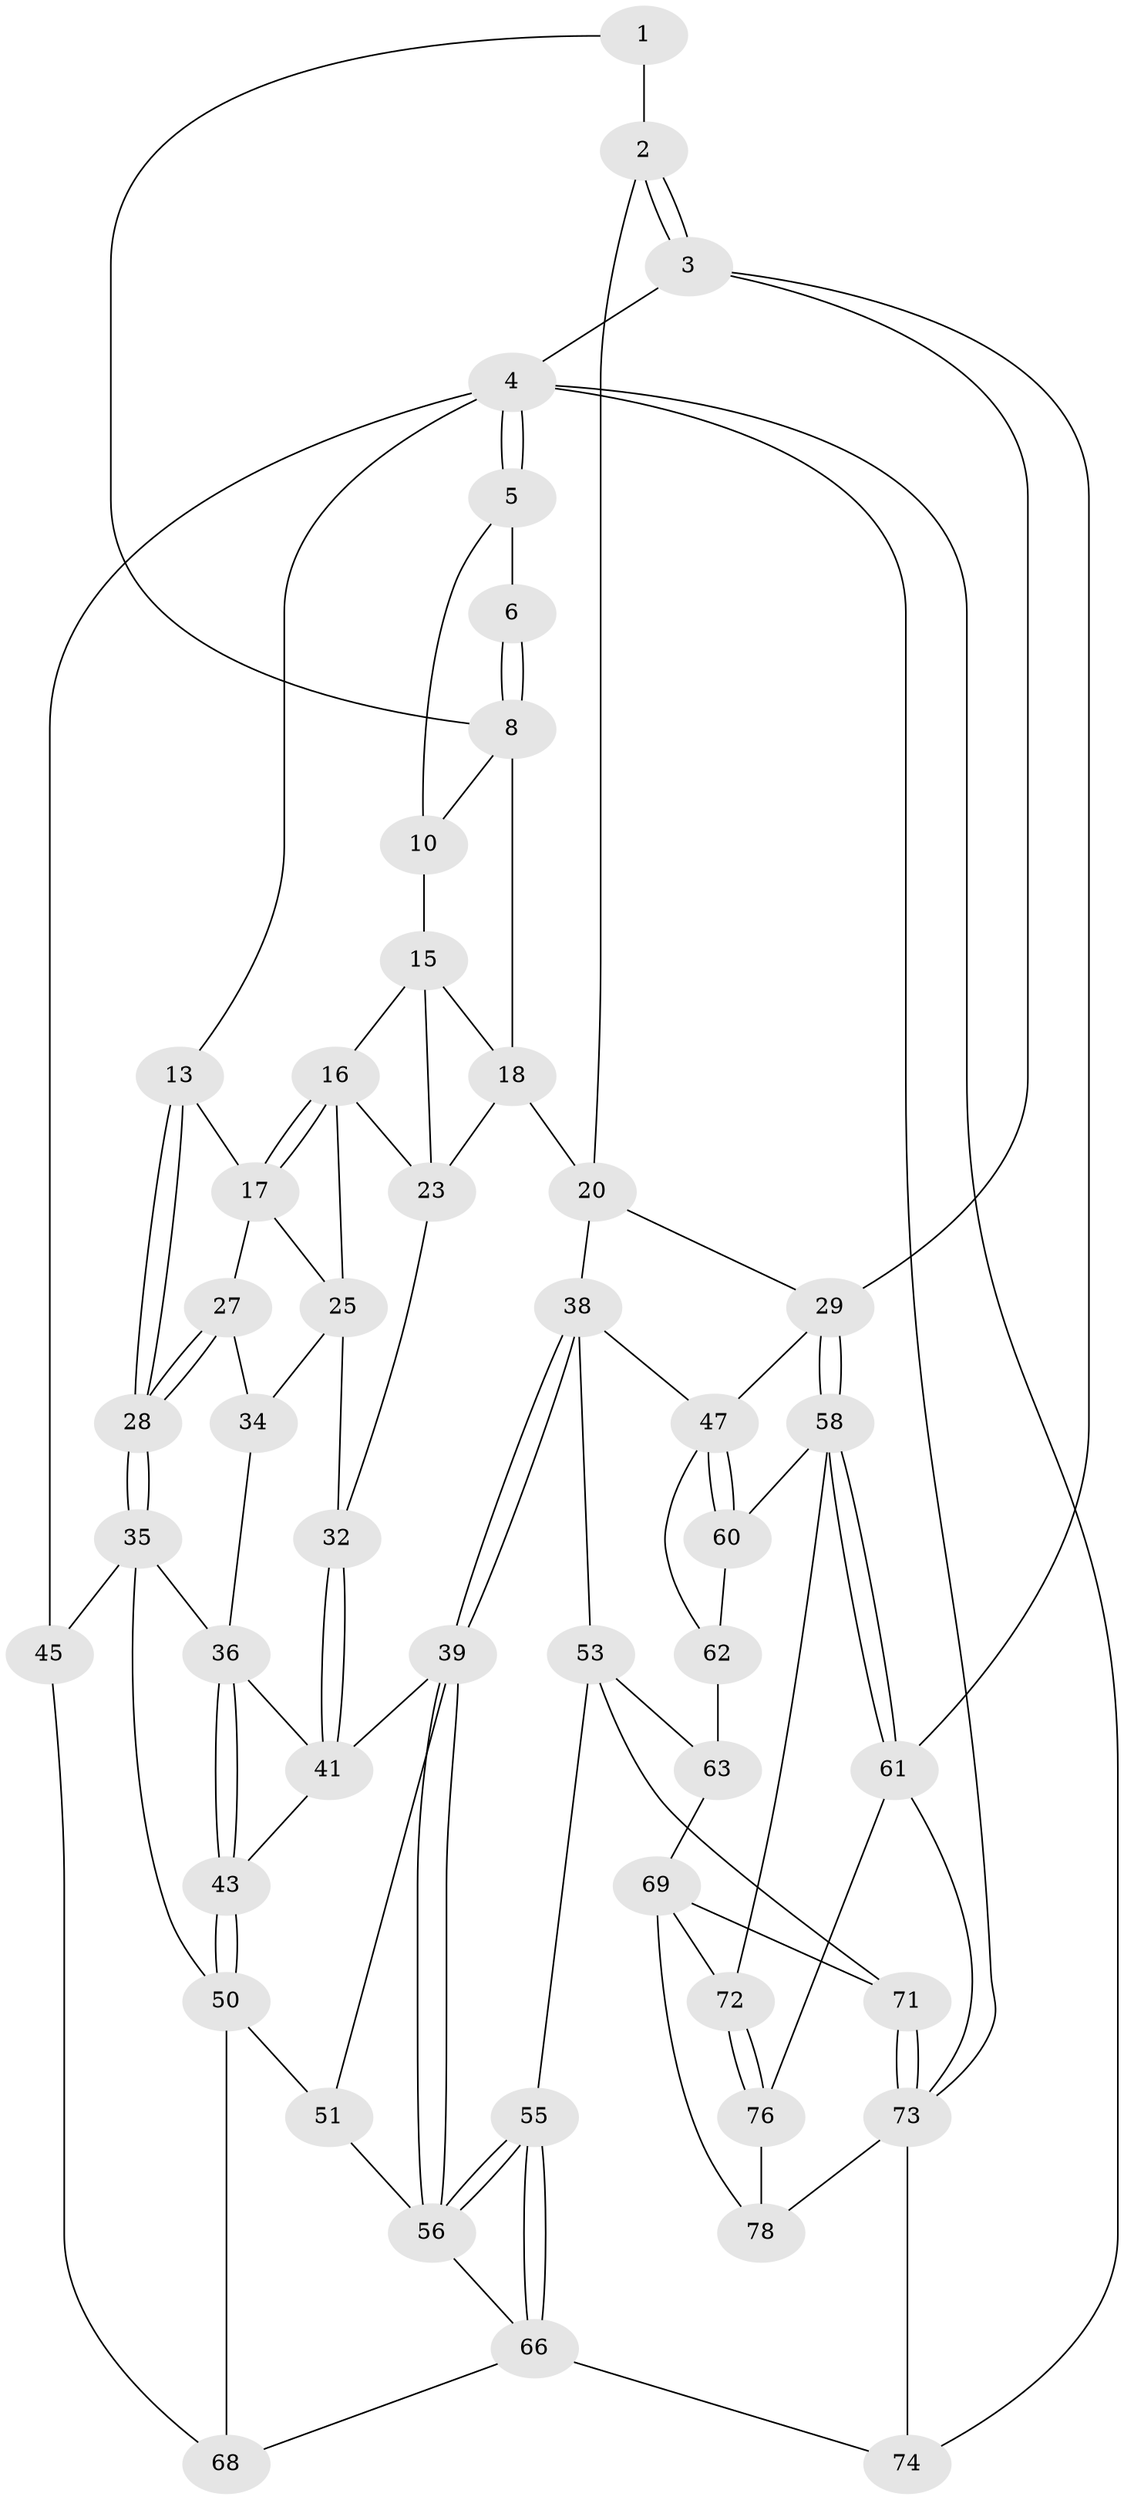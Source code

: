 // original degree distribution, {3: 0.0379746835443038, 4: 0.21518987341772153, 5: 0.5443037974683544, 6: 0.20253164556962025}
// Generated by graph-tools (version 1.1) at 2025/42/03/06/25 10:42:26]
// undirected, 48 vertices, 104 edges
graph export_dot {
graph [start="1"]
  node [color=gray90,style=filled];
  1 [pos="+0.49243144557353397+0",super="+7"];
  2 [pos="+0.7705827331930626+0",super="+12"];
  3 [pos="+1+0"];
  4 [pos="+0+0",super="+46"];
  5 [pos="+0.30024341569773993+0",super="+11"];
  6 [pos="+0.36049989053752796+0"];
  8 [pos="+0.42981716063572456+0.1496567021620949",super="+9"];
  10 [pos="+0.29304512780884845+0.11648714442479977"];
  13 [pos="+0+0",super="+14"];
  15 [pos="+0.28567225775355726+0.13838375524590923",super="+19"];
  16 [pos="+0.23716936756982773+0.2264771324174768",super="+24"];
  17 [pos="+0.19814843468962615+0.23618331790728084",super="+26"];
  18 [pos="+0.4120298646491119+0.19356116419312502",super="+22"];
  20 [pos="+0.6763195706158307+0.2994655058609794",super="+21"];
  23 [pos="+0.3534422882990601+0.2815804887375224",super="+31"];
  25 [pos="+0.26144106976878717+0.3497567009366177",super="+33"];
  27 [pos="+0.1453448119740261+0.28122414557728515"];
  28 [pos="+0+0.03076911393290528"];
  29 [pos="+1+0.23748477073099145",super="+30"];
  32 [pos="+0.2936693483180207+0.4249642891655679"];
  34 [pos="+0.14157000334669084+0.31577124948942153"];
  35 [pos="+0+0.2577231837466527",super="+44"];
  36 [pos="+0+0.3594177049155786",super="+37"];
  38 [pos="+0.5863507531536709+0.4269701027854925",super="+49"];
  39 [pos="+0.43132189697628825+0.5124020939008658",super="+40"];
  41 [pos="+0.2919066765277505+0.456038705188138",super="+42"];
  43 [pos="+0.13776014771015516+0.5070947557556031"];
  45 [pos="+0+0.6369089244681448"];
  47 [pos="+0.8807562576683464+0.5390068567915197",super="+48"];
  50 [pos="+0.08240446652054462+0.5915505150465629",super="+52"];
  51 [pos="+0.28507308516600277+0.6361465878196274"];
  53 [pos="+0.569780087042708+0.6586249526710553",super="+54"];
  55 [pos="+0.4426835112458792+0.6481983749174131"];
  56 [pos="+0.43763069545159644+0.6374957309991262",super="+57"];
  58 [pos="+1+0.7620184367707703",super="+59"];
  60 [pos="+0.8737126098161516+0.6201470196020216"];
  61 [pos="+1+0.9906550477060455",super="+75"];
  62 [pos="+0.7015220382753888+0.611627509448524",super="+64"];
  63 [pos="+0.6249430767946299+0.6533174093792233",super="+65"];
  66 [pos="+0.3143264762076614+0.7882953053610021",super="+67"];
  68 [pos="+0.15669278422792202+0.8080091112723561"];
  69 [pos="+0.7181987233077264+0.7776008748074376",super="+70"];
  71 [pos="+0.5433907580579969+0.781314940835683"];
  72 [pos="+0.850317408781589+0.7864533062013755"];
  73 [pos="+0.3173389708662086+1",super="+79"];
  74 [pos="+0.23007760378438813+1"];
  76 [pos="+0.8621936774605321+0.8152086955479133",super="+77"];
  78 [pos="+0.7222780387530771+1"];
  1 -- 2 [weight=2];
  1 -- 8;
  2 -- 3;
  2 -- 3;
  2 -- 20;
  3 -- 4;
  3 -- 29;
  3 -- 61;
  4 -- 5;
  4 -- 5;
  4 -- 13;
  4 -- 73;
  4 -- 74;
  4 -- 45;
  5 -- 6;
  5 -- 10;
  6 -- 8;
  6 -- 8;
  8 -- 10;
  8 -- 18;
  10 -- 15;
  13 -- 28;
  13 -- 28;
  13 -- 17;
  15 -- 16;
  15 -- 18;
  15 -- 23;
  16 -- 17;
  16 -- 17;
  16 -- 25;
  16 -- 23;
  17 -- 25;
  17 -- 27;
  18 -- 23;
  18 -- 20;
  20 -- 29;
  20 -- 38;
  23 -- 32;
  25 -- 32;
  25 -- 34;
  27 -- 28;
  27 -- 28;
  27 -- 34;
  28 -- 35;
  28 -- 35;
  29 -- 58;
  29 -- 58;
  29 -- 47;
  32 -- 41;
  32 -- 41;
  34 -- 36;
  35 -- 36;
  35 -- 50;
  35 -- 45;
  36 -- 43;
  36 -- 43;
  36 -- 41;
  38 -- 39;
  38 -- 39;
  38 -- 53;
  38 -- 47;
  39 -- 56;
  39 -- 56;
  39 -- 41;
  39 -- 51;
  41 -- 43;
  43 -- 50;
  43 -- 50;
  45 -- 68;
  47 -- 60;
  47 -- 60;
  47 -- 62;
  50 -- 51;
  50 -- 68;
  51 -- 56;
  53 -- 63;
  53 -- 55;
  53 -- 71;
  55 -- 56;
  55 -- 56;
  55 -- 66;
  55 -- 66;
  56 -- 66;
  58 -- 61;
  58 -- 61;
  58 -- 72;
  58 -- 60;
  60 -- 62;
  61 -- 76 [weight=2];
  61 -- 73;
  62 -- 63 [weight=2];
  63 -- 69;
  66 -- 68;
  66 -- 74;
  69 -- 72;
  69 -- 78;
  69 -- 71;
  71 -- 73;
  71 -- 73;
  72 -- 76;
  72 -- 76;
  73 -- 74;
  73 -- 78;
  76 -- 78;
}
